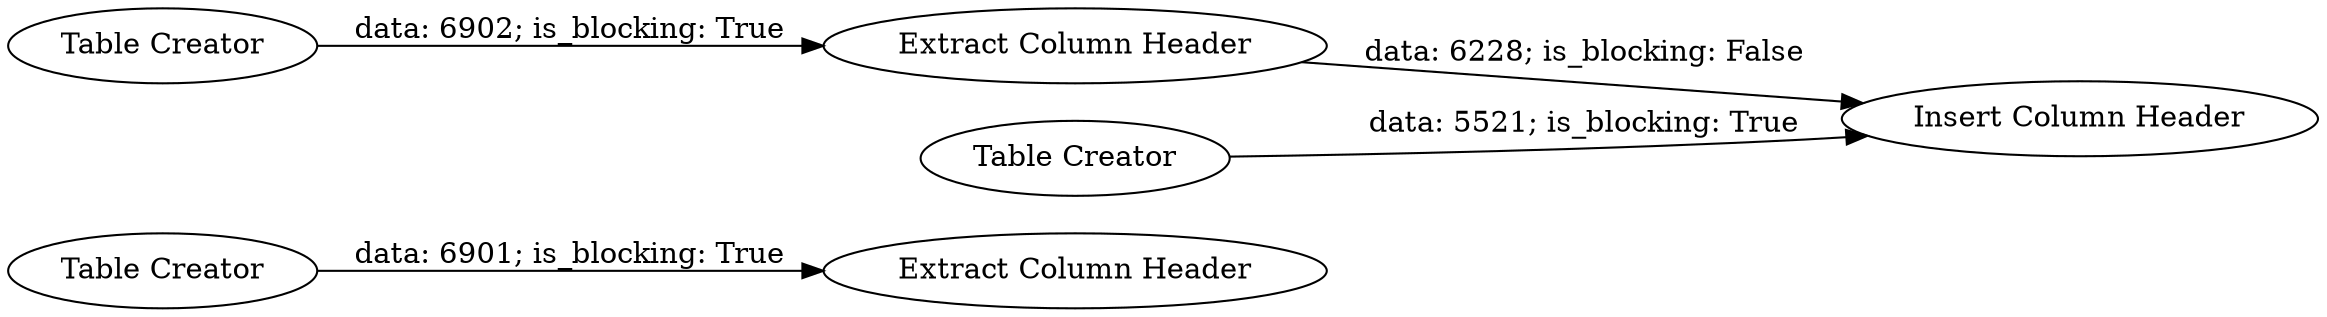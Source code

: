 digraph {
	"-4513598602363452058_160" [label="Table Creator"]
	"-4513598602363452058_159" [label="Extract Column Header"]
	"-4513598602363452058_155" [label="Table Creator"]
	"-4513598602363452058_156" [label="Extract Column Header"]
	"-4513598602363452058_157" [label="Table Creator"]
	"-4513598602363452058_158" [label="Insert Column Header"]
	"-4513598602363452058_155" -> "-4513598602363452058_156" [label="data: 6902; is_blocking: True"]
	"-4513598602363452058_160" -> "-4513598602363452058_159" [label="data: 6901; is_blocking: True"]
	"-4513598602363452058_156" -> "-4513598602363452058_158" [label="data: 6228; is_blocking: False"]
	"-4513598602363452058_157" -> "-4513598602363452058_158" [label="data: 5521; is_blocking: True"]
	rankdir=LR
}
